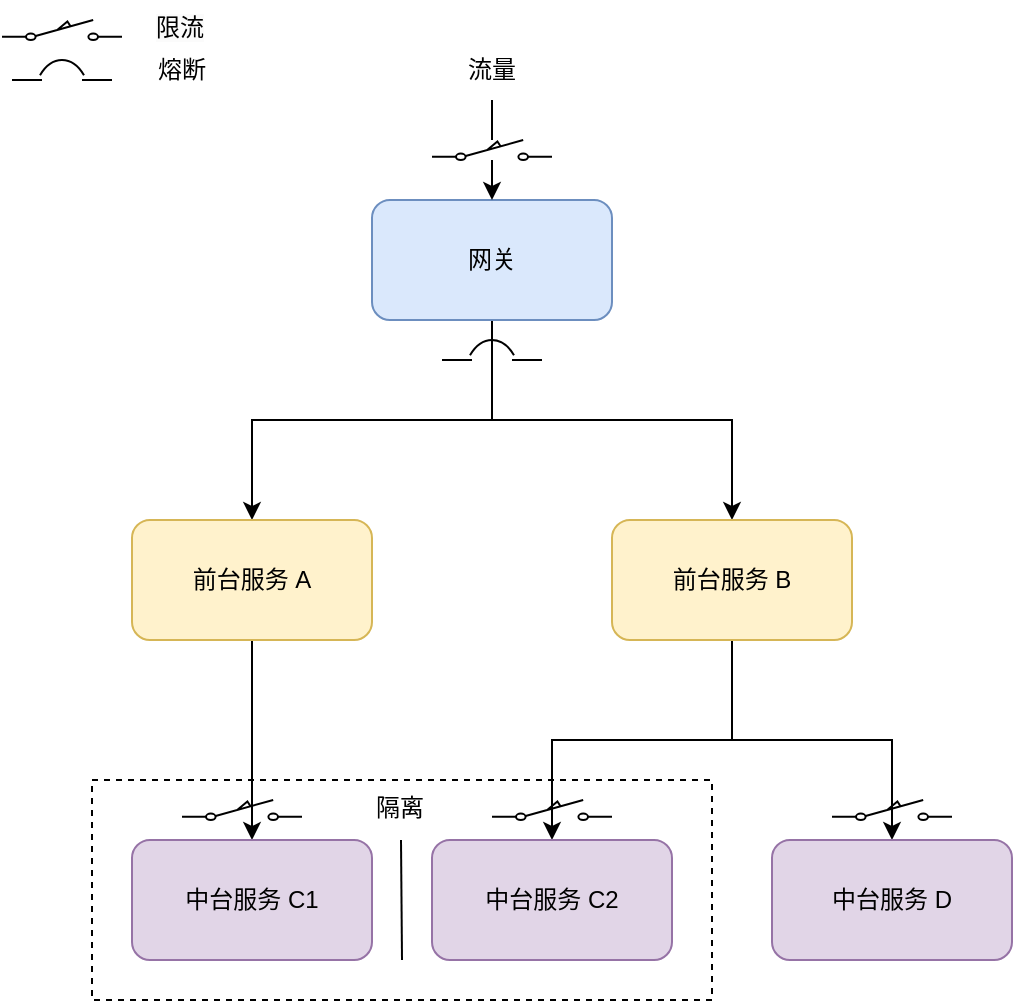 <mxfile version="20.8.16" type="github">
  <diagram id="_bGyzYvbOH0TJDBXZHad" name="第 1 页">
    <mxGraphModel dx="1050" dy="581" grid="1" gridSize="10" guides="1" tooltips="1" connect="1" arrows="1" fold="1" page="1" pageScale="1" pageWidth="827" pageHeight="1169" math="0" shadow="0">
      <root>
        <mxCell id="0" />
        <mxCell id="1" parent="0" />
        <mxCell id="epGtsnR9CcjfY4FaB12g-18" value="" style="rounded=0;whiteSpace=wrap;html=1;dashed=1;strokeWidth=1;" parent="1" vertex="1">
          <mxGeometry x="150" y="490" width="310" height="110" as="geometry" />
        </mxCell>
        <mxCell id="epGtsnR9CcjfY4FaB12g-6" style="edgeStyle=orthogonalEdgeStyle;rounded=0;orthogonalLoop=1;jettySize=auto;html=1;entryX=0.5;entryY=0;entryDx=0;entryDy=0;" parent="1" source="epGtsnR9CcjfY4FaB12g-1" target="epGtsnR9CcjfY4FaB12g-5" edge="1">
          <mxGeometry relative="1" as="geometry" />
        </mxCell>
        <mxCell id="epGtsnR9CcjfY4FaB12g-8" style="edgeStyle=orthogonalEdgeStyle;rounded=0;orthogonalLoop=1;jettySize=auto;html=1;entryX=0.5;entryY=0;entryDx=0;entryDy=0;" parent="1" source="epGtsnR9CcjfY4FaB12g-1" target="epGtsnR9CcjfY4FaB12g-7" edge="1">
          <mxGeometry relative="1" as="geometry" />
        </mxCell>
        <mxCell id="epGtsnR9CcjfY4FaB12g-1" value="网关" style="rounded=1;whiteSpace=wrap;html=1;fillColor=#dae8fc;strokeColor=#6c8ebf;" parent="1" vertex="1">
          <mxGeometry x="290" y="200" width="120" height="60" as="geometry" />
        </mxCell>
        <mxCell id="epGtsnR9CcjfY4FaB12g-10" style="edgeStyle=orthogonalEdgeStyle;rounded=0;orthogonalLoop=1;jettySize=auto;html=1;entryX=0.5;entryY=0;entryDx=0;entryDy=0;" parent="1" source="epGtsnR9CcjfY4FaB12g-5" target="epGtsnR9CcjfY4FaB12g-9" edge="1">
          <mxGeometry relative="1" as="geometry" />
        </mxCell>
        <mxCell id="epGtsnR9CcjfY4FaB12g-5" value="前台服务 A" style="rounded=1;whiteSpace=wrap;html=1;fillColor=#fff2cc;strokeColor=#d6b656;" parent="1" vertex="1">
          <mxGeometry x="170" y="360" width="120" height="60" as="geometry" />
        </mxCell>
        <mxCell id="epGtsnR9CcjfY4FaB12g-12" style="edgeStyle=orthogonalEdgeStyle;rounded=0;orthogonalLoop=1;jettySize=auto;html=1;entryX=0.5;entryY=0;entryDx=0;entryDy=0;exitX=0.5;exitY=1;exitDx=0;exitDy=0;" parent="1" source="epGtsnR9CcjfY4FaB12g-7" target="epGtsnR9CcjfY4FaB12g-17" edge="1">
          <mxGeometry relative="1" as="geometry" />
        </mxCell>
        <mxCell id="epGtsnR9CcjfY4FaB12g-16" value="" style="edgeStyle=orthogonalEdgeStyle;rounded=0;orthogonalLoop=1;jettySize=auto;html=1;exitX=0.5;exitY=1;exitDx=0;exitDy=0;" parent="1" source="epGtsnR9CcjfY4FaB12g-7" target="epGtsnR9CcjfY4FaB12g-15" edge="1">
          <mxGeometry relative="1" as="geometry" />
        </mxCell>
        <mxCell id="epGtsnR9CcjfY4FaB12g-7" value="前台服务 B" style="whiteSpace=wrap;html=1;rounded=1;fillColor=#fff2cc;strokeColor=#d6b656;" parent="1" vertex="1">
          <mxGeometry x="410" y="360" width="120" height="60" as="geometry" />
        </mxCell>
        <mxCell id="epGtsnR9CcjfY4FaB12g-9" value="中台服务 C1" style="rounded=1;whiteSpace=wrap;html=1;fillColor=#e1d5e7;strokeColor=#9673a6;" parent="1" vertex="1">
          <mxGeometry x="170" y="520" width="120" height="60" as="geometry" />
        </mxCell>
        <mxCell id="epGtsnR9CcjfY4FaB12g-15" value="中台服务 D" style="whiteSpace=wrap;html=1;rounded=1;fillColor=#e1d5e7;strokeColor=#9673a6;" parent="1" vertex="1">
          <mxGeometry x="490" y="520" width="120" height="60" as="geometry" />
        </mxCell>
        <mxCell id="epGtsnR9CcjfY4FaB12g-17" value="中台服务 C2" style="rounded=1;whiteSpace=wrap;html=1;fillColor=#e1d5e7;strokeColor=#9673a6;" parent="1" vertex="1">
          <mxGeometry x="320" y="520" width="120" height="60" as="geometry" />
        </mxCell>
        <mxCell id="epGtsnR9CcjfY4FaB12g-19" value="" style="endArrow=classic;html=1;rounded=0;entryX=0.5;entryY=0;entryDx=0;entryDy=0;startArrow=none;" parent="1" target="epGtsnR9CcjfY4FaB12g-1" edge="1">
          <mxGeometry width="50" height="50" relative="1" as="geometry">
            <mxPoint x="350" y="180" as="sourcePoint" />
            <mxPoint x="360" y="120" as="targetPoint" />
          </mxGeometry>
        </mxCell>
        <mxCell id="epGtsnR9CcjfY4FaB12g-20" value="流量" style="text;html=1;strokeColor=none;fillColor=none;align=center;verticalAlign=middle;whiteSpace=wrap;rounded=0;" parent="1" vertex="1">
          <mxGeometry x="320" y="120" width="60" height="30" as="geometry" />
        </mxCell>
        <mxCell id="epGtsnR9CcjfY4FaB12g-28" value="" style="endArrow=none;html=1;rounded=0;entryX=0.5;entryY=0;entryDx=0;entryDy=0;" parent="1" edge="1">
          <mxGeometry width="50" height="50" relative="1" as="geometry">
            <mxPoint x="350" y="150" as="sourcePoint" />
            <mxPoint x="350" y="170" as="targetPoint" />
          </mxGeometry>
        </mxCell>
        <mxCell id="epGtsnR9CcjfY4FaB12g-29" value="" style="pointerEvents=1;verticalLabelPosition=bottom;shadow=0;dashed=0;align=center;html=1;verticalAlign=top;shape=mxgraph.electrical.miscellaneous.circuit_breaker;rounded=1;sketch=0;strokeWidth=1;" parent="1" vertex="1">
          <mxGeometry x="325" y="270" width="50" height="10" as="geometry" />
        </mxCell>
        <mxCell id="epGtsnR9CcjfY4FaB12g-37" value="" style="pointerEvents=1;verticalLabelPosition=bottom;shadow=0;dashed=0;align=center;html=1;verticalAlign=top;shape=mxgraph.electrical.miscellaneous.circuit_breaker;rounded=1;sketch=0;strokeWidth=1;" parent="1" vertex="1">
          <mxGeometry x="110" y="130" width="50" height="10" as="geometry" />
        </mxCell>
        <mxCell id="epGtsnR9CcjfY4FaB12g-38" value="熔断" style="text;html=1;strokeColor=none;fillColor=none;align=center;verticalAlign=middle;whiteSpace=wrap;rounded=0;" parent="1" vertex="1">
          <mxGeometry x="170" y="120" width="50" height="30" as="geometry" />
        </mxCell>
        <mxCell id="epGtsnR9CcjfY4FaB12g-40" value="" style="endArrow=none;html=1;rounded=0;sketch=0;" parent="1" edge="1">
          <mxGeometry width="50" height="50" relative="1" as="geometry">
            <mxPoint x="305" y="580" as="sourcePoint" />
            <mxPoint x="304.5" y="520" as="targetPoint" />
          </mxGeometry>
        </mxCell>
        <mxCell id="epGtsnR9CcjfY4FaB12g-41" value="" style="pointerEvents=1;verticalLabelPosition=bottom;shadow=0;dashed=0;align=center;html=1;verticalAlign=top;shape=mxgraph.electrical.electro-mechanical.limitSwitch2;elSwitchState=off;rounded=1;sketch=0;strokeWidth=1;" parent="1" vertex="1">
          <mxGeometry x="320" y="170" width="60" height="10" as="geometry" />
        </mxCell>
        <mxCell id="epGtsnR9CcjfY4FaB12g-44" value="" style="pointerEvents=1;verticalLabelPosition=bottom;shadow=0;dashed=0;align=center;html=1;verticalAlign=top;shape=mxgraph.electrical.electro-mechanical.limitSwitch2;elSwitchState=off;rounded=1;sketch=0;strokeWidth=1;" parent="1" vertex="1">
          <mxGeometry x="195" y="500" width="60" height="10" as="geometry" />
        </mxCell>
        <mxCell id="epGtsnR9CcjfY4FaB12g-48" value="" style="pointerEvents=1;verticalLabelPosition=bottom;shadow=0;dashed=0;align=center;html=1;verticalAlign=top;shape=mxgraph.electrical.electro-mechanical.limitSwitch2;elSwitchState=off;rounded=1;sketch=0;strokeWidth=1;" parent="1" vertex="1">
          <mxGeometry x="350" y="500" width="60" height="10" as="geometry" />
        </mxCell>
        <mxCell id="epGtsnR9CcjfY4FaB12g-49" value="" style="pointerEvents=1;verticalLabelPosition=bottom;shadow=0;dashed=0;align=center;html=1;verticalAlign=top;shape=mxgraph.electrical.electro-mechanical.limitSwitch2;elSwitchState=off;rounded=1;sketch=0;strokeWidth=1;" parent="1" vertex="1">
          <mxGeometry x="520" y="500" width="60" height="10" as="geometry" />
        </mxCell>
        <mxCell id="epGtsnR9CcjfY4FaB12g-50" value="" style="pointerEvents=1;verticalLabelPosition=bottom;shadow=0;dashed=0;align=center;html=1;verticalAlign=top;shape=mxgraph.electrical.electro-mechanical.limitSwitch2;elSwitchState=off;rounded=1;sketch=0;strokeWidth=1;" parent="1" vertex="1">
          <mxGeometry x="105" y="110" width="60" height="10" as="geometry" />
        </mxCell>
        <mxCell id="epGtsnR9CcjfY4FaB12g-51" value="&lt;span style=&quot;color: rgb(0, 0, 0); font-family: Helvetica; font-size: 12px; font-style: normal; font-variant-ligatures: normal; font-variant-caps: normal; font-weight: 400; letter-spacing: normal; orphans: 2; text-align: center; text-indent: 0px; text-transform: none; widows: 2; word-spacing: 0px; -webkit-text-stroke-width: 0px; background-color: rgb(251, 251, 251); text-decoration-thickness: initial; text-decoration-style: initial; text-decoration-color: initial; float: none; display: inline !important;&quot;&gt;限流&lt;/span&gt;" style="text;whiteSpace=wrap;html=1;" parent="1" vertex="1">
          <mxGeometry x="180" y="100" width="40" height="30" as="geometry" />
        </mxCell>
        <mxCell id="epGtsnR9CcjfY4FaB12g-53" value="&lt;div style=&quot;text-align: center;&quot;&gt;&lt;span style=&quot;background-color: initial;&quot;&gt;隔离&lt;/span&gt;&lt;/div&gt;" style="text;whiteSpace=wrap;html=1;" parent="1" vertex="1">
          <mxGeometry x="290" y="490" width="30" height="30" as="geometry" />
        </mxCell>
      </root>
    </mxGraphModel>
  </diagram>
</mxfile>
